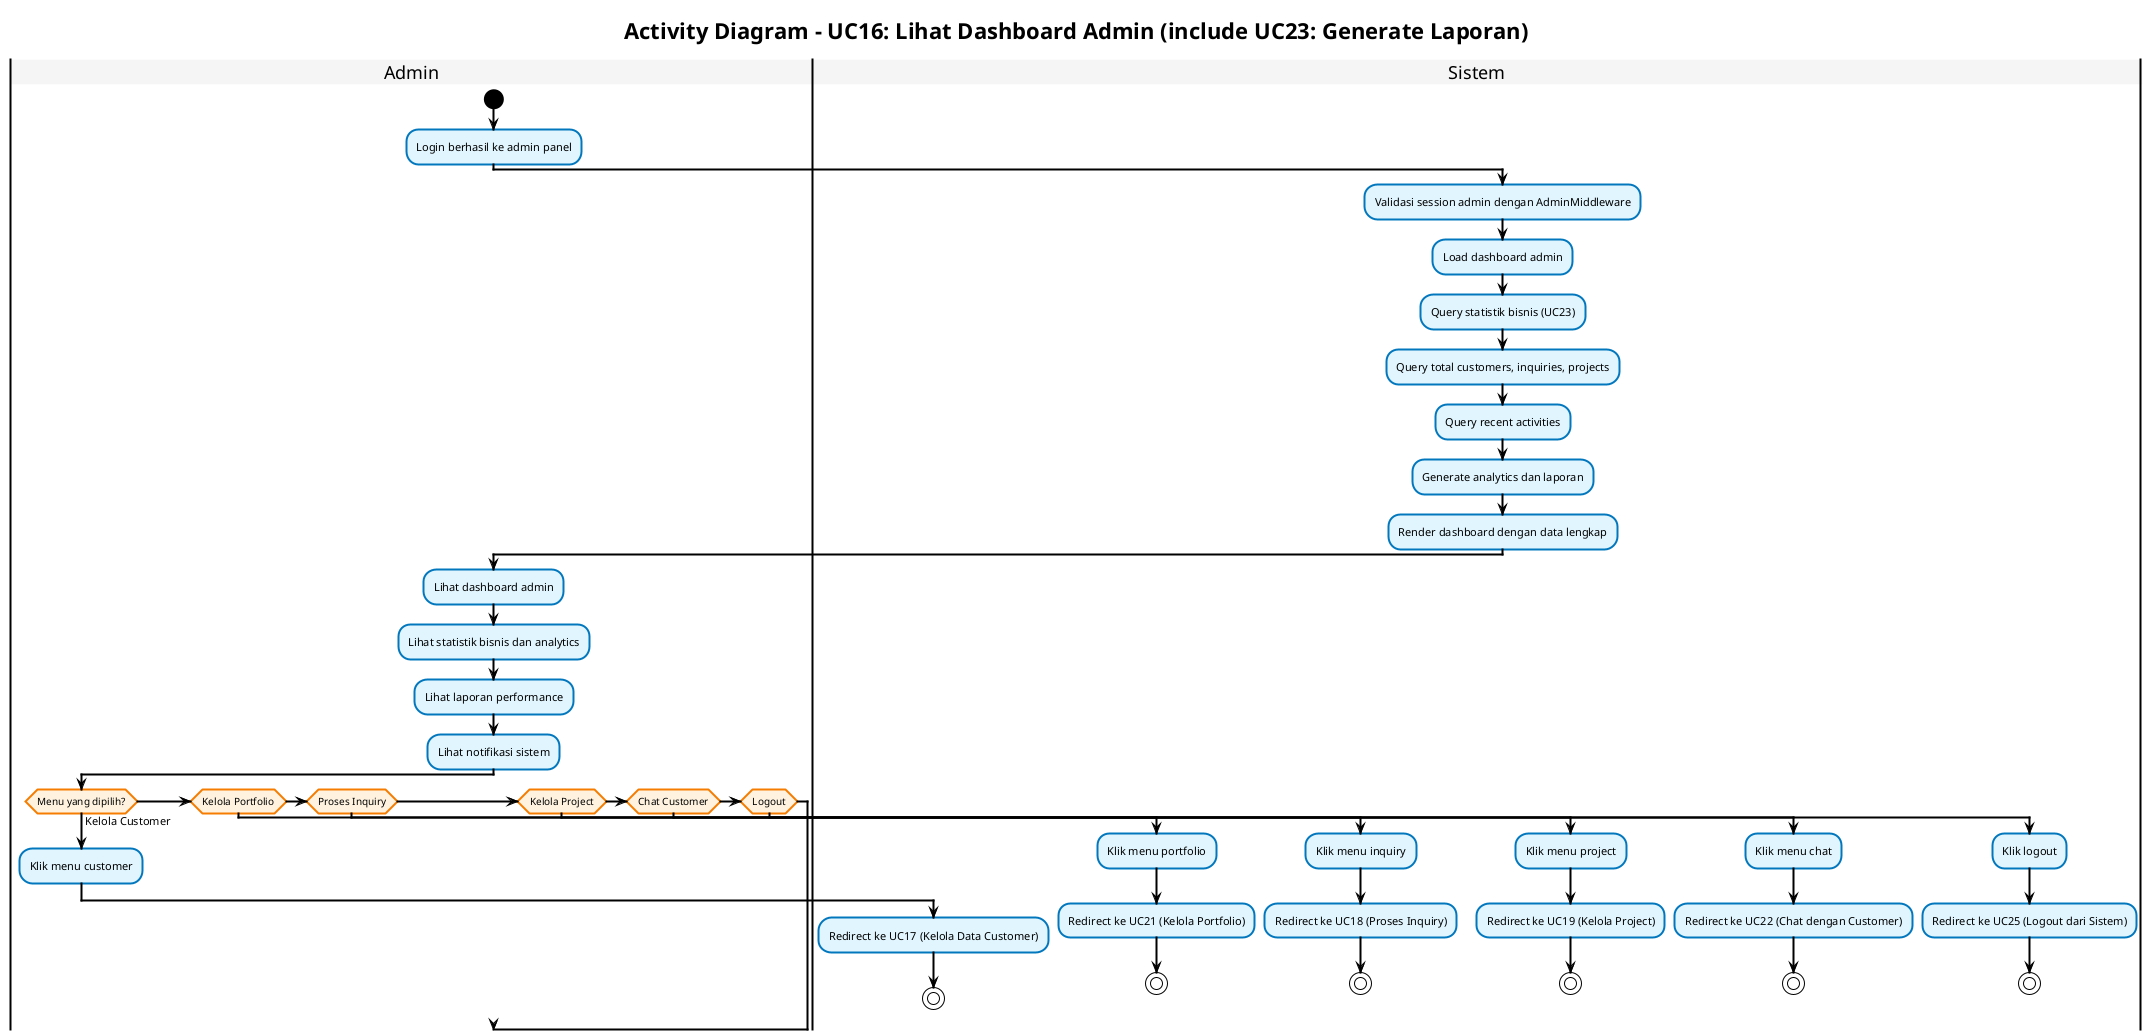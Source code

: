 @startuml

!theme plain
skinparam backgroundColor white
skinparam shadowing false
skinparam handwritten false

' Styling untuk swimlane yang rapi
skinparam activity {
    BackgroundColor #E1F5FE
    BorderColor #0277BD
    BorderThickness 2
    FontSize 11
}

skinparam activityDiamond {
    BackgroundColor #FFF3E0
    BorderColor #F57C00
    BorderThickness 2
    FontSize 10
}

skinparam activityStart {
    Color black
}

skinparam activityEnd {
    Color black
}

skinparam arrow {
    Color black
    Thickness 2
}

skinparam swimlane {
    BorderColor black
    BorderThickness 2
    TitleBackgroundColor #F5F5F5
}

skinparam linetype ortho

title **Activity Diagram - UC16: Lihat Dashboard Admin (include UC23: Generate Laporan)**

|Admin|
start
:Login berhasil ke admin panel;

|Sistem|
:Validasi session admin dengan AdminMiddleware;
:Load dashboard admin;
:Query statistik bisnis (UC23);
:Query total customers, inquiries, projects;
:Query recent activities;
:Generate analytics dan laporan;
:Render dashboard dengan data lengkap;

|Admin|
:Lihat dashboard admin;
:Lihat statistik bisnis dan analytics;
:Lihat laporan performance;
:Lihat notifikasi sistem;

if (Menu yang dipilih?) then (Kelola Customer)
  :Klik menu customer;

  |Sistem|
  :Redirect ke UC17 (Kelola Data Customer);
  stop
else if (Kelola Portfolio)
  :Klik menu portfolio;

  |Sistem|
  :Redirect ke UC21 (Kelola Portfolio);
  stop
else if (Proses Inquiry)
  :Klik menu inquiry;

  |Sistem|
  :Redirect ke UC18 (Proses Inquiry);
  stop
else if (Kelola Project)
  :Klik menu project;

  |Sistem|
  :Redirect ke UC19 (Kelola Project);
  stop
else if (Chat Customer)
  :Klik menu chat;

  |Sistem|
  :Redirect ke UC22 (Chat dengan Customer);
  stop
else if (Logout)
  :Klik logout;

  |Sistem|
  :Redirect ke UC25 (Logout dari Sistem);
  stop
endif

@enduml
